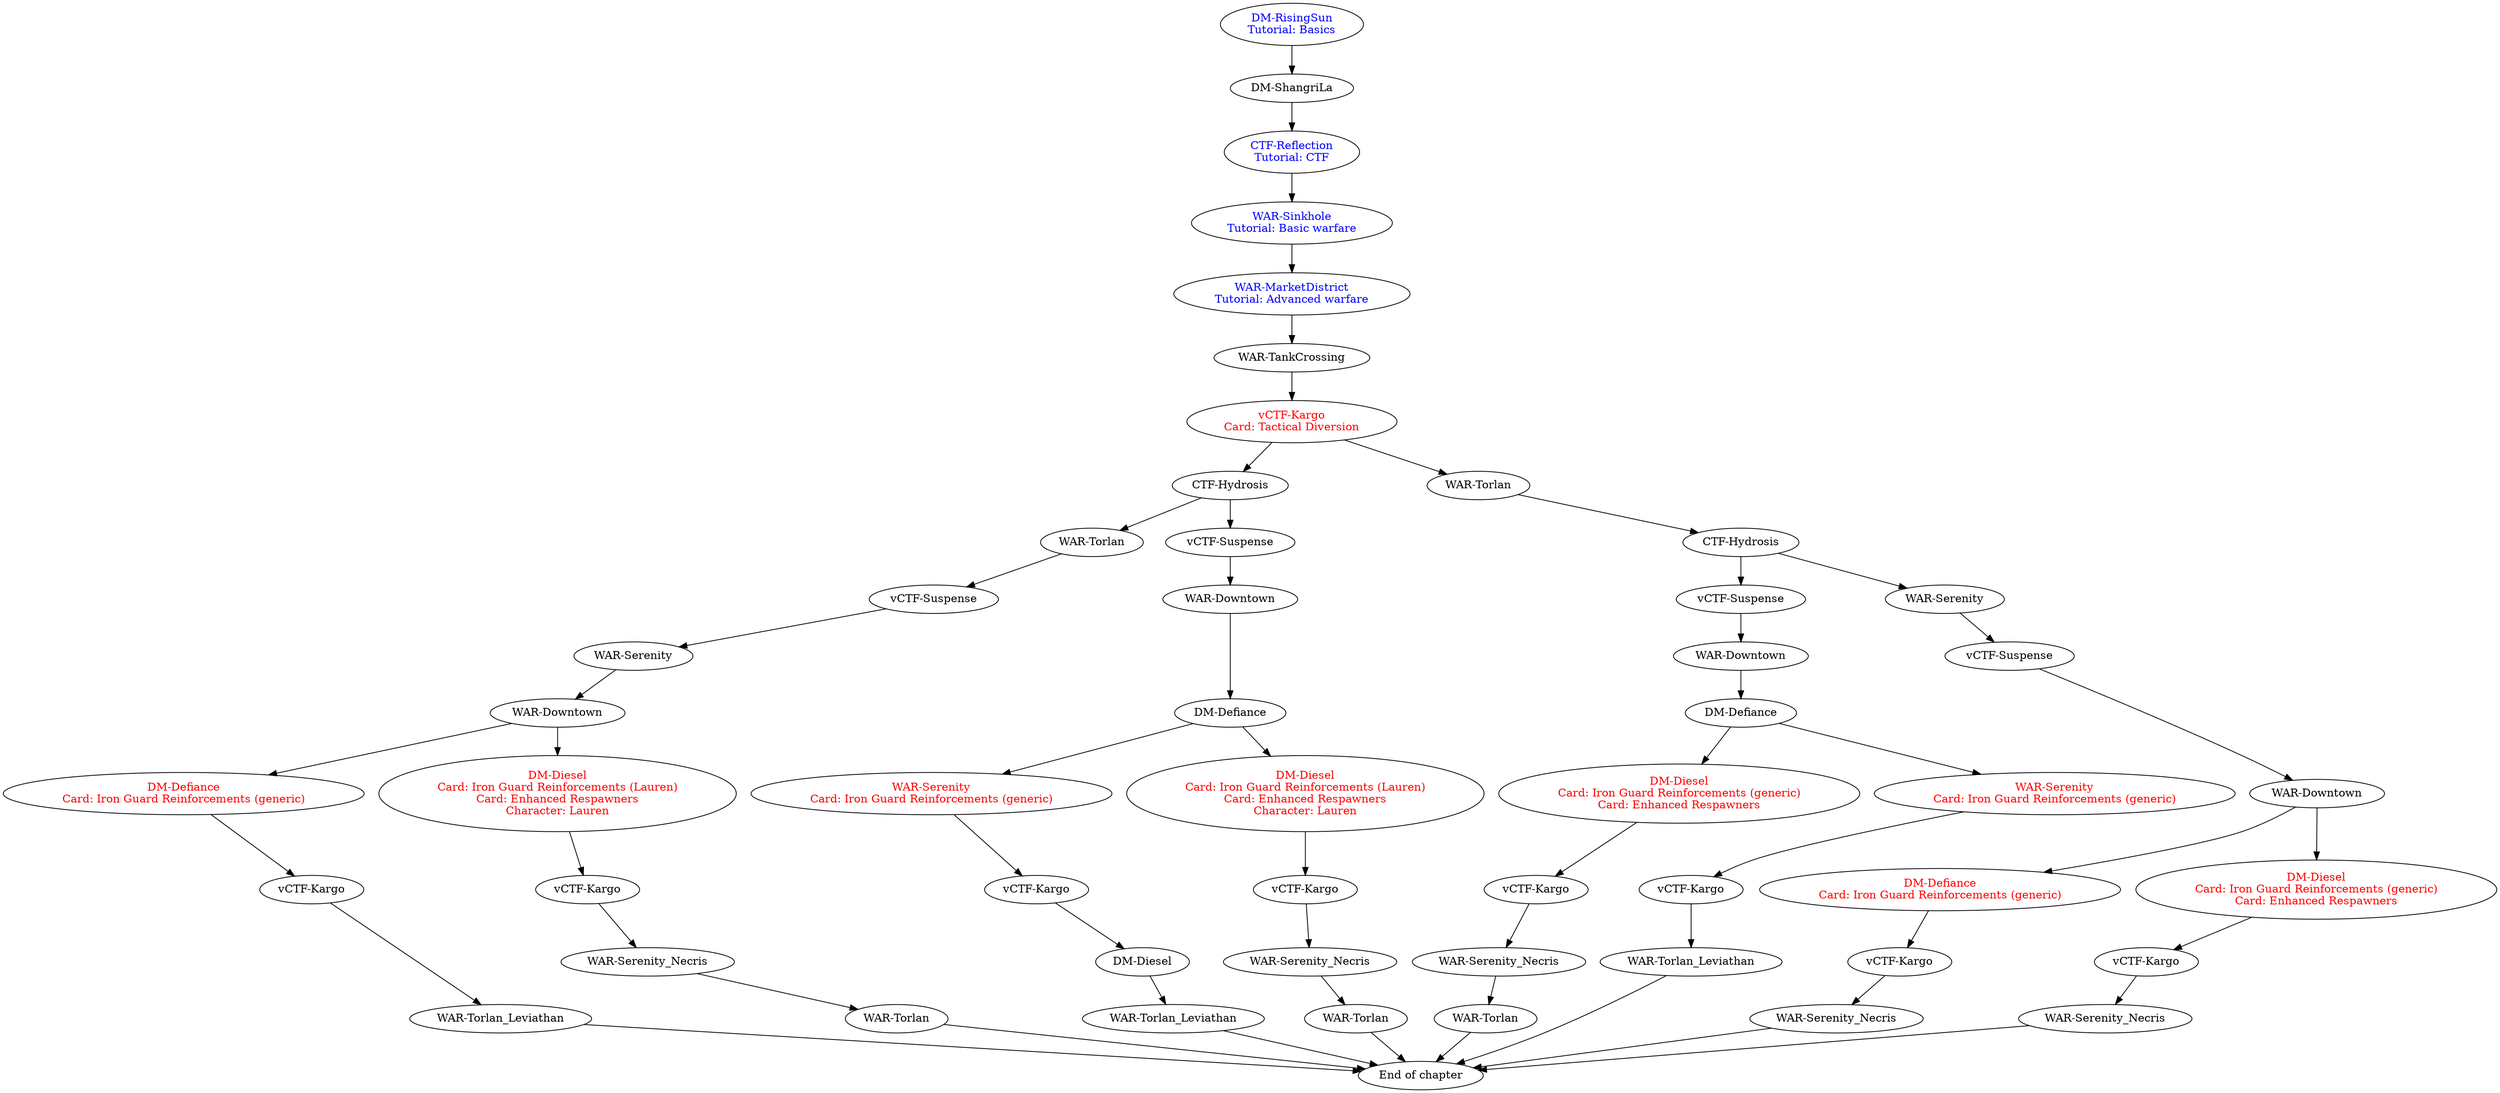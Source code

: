 digraph act2 {
    risingSun [label="DM-RisingSun\nTutorial: Basics", fontcolor="blue"]
    risingSun -> shangriLa

    shangriLa [label="DM-ShangriLa"]
    shangriLa -> reflection
    
    reflection [label="CTF-Reflection\nTutorial: CTF", fontcolor="blue"]
    reflection -> sinkhole
    
    sinkhole [label="WAR-Sinkhole\nTutorial: Basic warfare", fontcolor="blue"]
    sinkhole -> marketDistrict
    
    marketDistrict [label="WAR-MarketDistrict\nTutorial: Advanced warfare", fontcolor="blue"]
    marketDistrict -> tankCrossing
    
    tankCrossing [label="WAR-TankCrossing"]
    tankCrossing -> map6
    
    map6 [label="vCTF-Kargo\nCard: Tactical Diversion", fontcolor="red"]
    map6 -> {route21 route22}
    
    route21 [label="CTF-Hydrosis"]
    route21 -> {route212 route211}
    
    route212 [label="WAR-Torlan"]
    route212 -> map15
    
    map15 [label="vCTF-Suspense"]
    map15 -> map16
    
    map16 [label="WAR-Serenity"]
    map16 -> map17
    
    map17 [label="WAR-Downtown"]
    map17 -> {route2121 route2122}
    
    route2121 [label="DM-Defiance\nCard: Iron Guard Reinforcements (generic)", fontcolor="red"]
    route2121 -> map19
        
    map19 [label="vCTF-Kargo"]
    map19 -> map20
    
    map20 [label="WAR-Torlan_Leviathan"]
    map20 -> end
    
    route2122 [label="DM-Diesel\nCard: Iron Guard Reinforcements (Lauren)\nCard: Enhanced Respawners\nCharacter: Lauren", fontcolor="red"]
    route2122 -> map40
    
    map40 [label="vCTF-Kargo"]
    map40 -> map41
    
    map41 [label="WAR-Serenity_Necris"]
    map41 -> map42
    
    map42 [label="WAR-Torlan"]
    map42 -> end
    
    route211 [label="vCTF-Suspense"]
    route211 -> map7
    
    map7 [label="WAR-Downtown"]
    map7 -> map1
    
    map1 [label="DM-Defiance"]
    map1 -> {route2111 route2112}
    
    route2111 [label="WAR-Serenity\nCard: Iron Guard Reinforcements (generic)", fontcolor="red"]
    route2111 -> map9
    
    map9 [label="vCTF-Kargo"]
    map9 -> map10
    
    map10 [label="DM-Diesel"]
    map10 -> map11
    
    map11 [label="WAR-Torlan_Leviathan"]
    map11 -> end
    
    route2112 [label="DM-Diesel\nCard: Iron Guard Reinforcements (Lauren)\nCard: Enhanced Respawners\nCharacter: Lauren", fontcolor="red"]
    route2112 -> map12
    
    map12 [label="vCTF-Kargo"]
    map12 -> map13
    
    map13 [label="WAR-Serenity_Necris"]
    map13 -> map14
    
    map14 [label="WAR-Torlan"]
    map14 -> end
    
    route22 [label="WAR-Torlan"]
    route22 -> map21
    
    map21 [label="CTF-Hydrosis"]
    map21 -> {route221 route222}
    
    route221 [label="vCTF-Suspense"]
    route221 -> map22
    
    map22 [label="WAR-Downtown"]
    map22 -> map23
    
    map23 [label="DM-Defiance"]
    map23 -> {route2212 route2211}
    
    route2212 [label="DM-Diesel\nCard: Iron Guard Reinforcements (generic)\nCard: Enhanced Respawners", fontcolor="red"]
    route2212 -> map50
    
    map50 [label="vCTF-Kargo"]
    map50 -> map51
    
    map51 [label="WAR-Serenity_Necris"]
    map51 -> map52
    
    map52 [label="WAR-Torlan"]
    map52 -> end
    
    route2211 [label="WAR-Serenity\nCard: Iron Guard Reinforcements (generic)", fontcolor="red"]
    route2211 -> map24
    
    map24 [label="vCTF-Kargo"]
    map24 -> map25
    
    map25 [label="WAR-Torlan_Leviathan"]
    map25 -> end
    
    route222 [label="WAR-Serenity"]
    route222 -> map26
    
    map26 [label="vCTF-Suspense"]
    map26 -> map27
    
    map27 [label="WAR-Downtown"]
    map27 -> {route2221 route2222}
    
    route2221 [label="DM-Defiance\nCard: Iron Guard Reinforcements (generic)", fontcolor="red"]
    route2221 -> map28
    
    map28 [label="vCTF-Kargo"]
    map28 -> map29
    
    map29 [label="WAR-Serenity_Necris"]
    map29 -> end
    
    route2222 [label="DM-Diesel\nCard: Iron Guard Reinforcements (generic)\nCard: Enhanced Respawners", fontcolor="red"]
    route2222 -> map30
    
    map30 [label="vCTF-Kargo"]
    map30 -> map31
    
    map31 [label="WAR-Serenity_Necris"]
    map31 -> end
    
    end [label="End of chapter"]
}